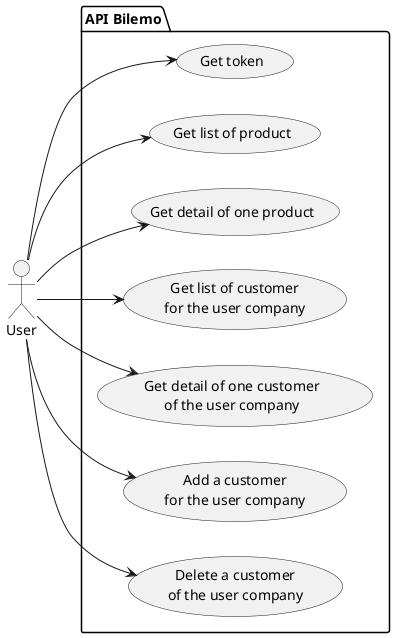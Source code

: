 @startuml ""
left to right direction
actor User as g

package "API Bilemo" {
  usecase "Get token" as UC1
  usecase "Get list of product" as UC2
  usecase "Get detail of one product" as UC3
  usecase "Get list of customer\nfor the user company" as UC4
  usecase "Get detail of one customer\nof the user company" as UC5
  usecase "Add a customer\nfor the user company" as UC6
  usecase "Delete a customer\nof the user company" as UC7
}

g --> UC1
g --> UC2
g --> UC3
g --> UC4
g --> UC5
g --> UC6
g --> UC7
@enduml
